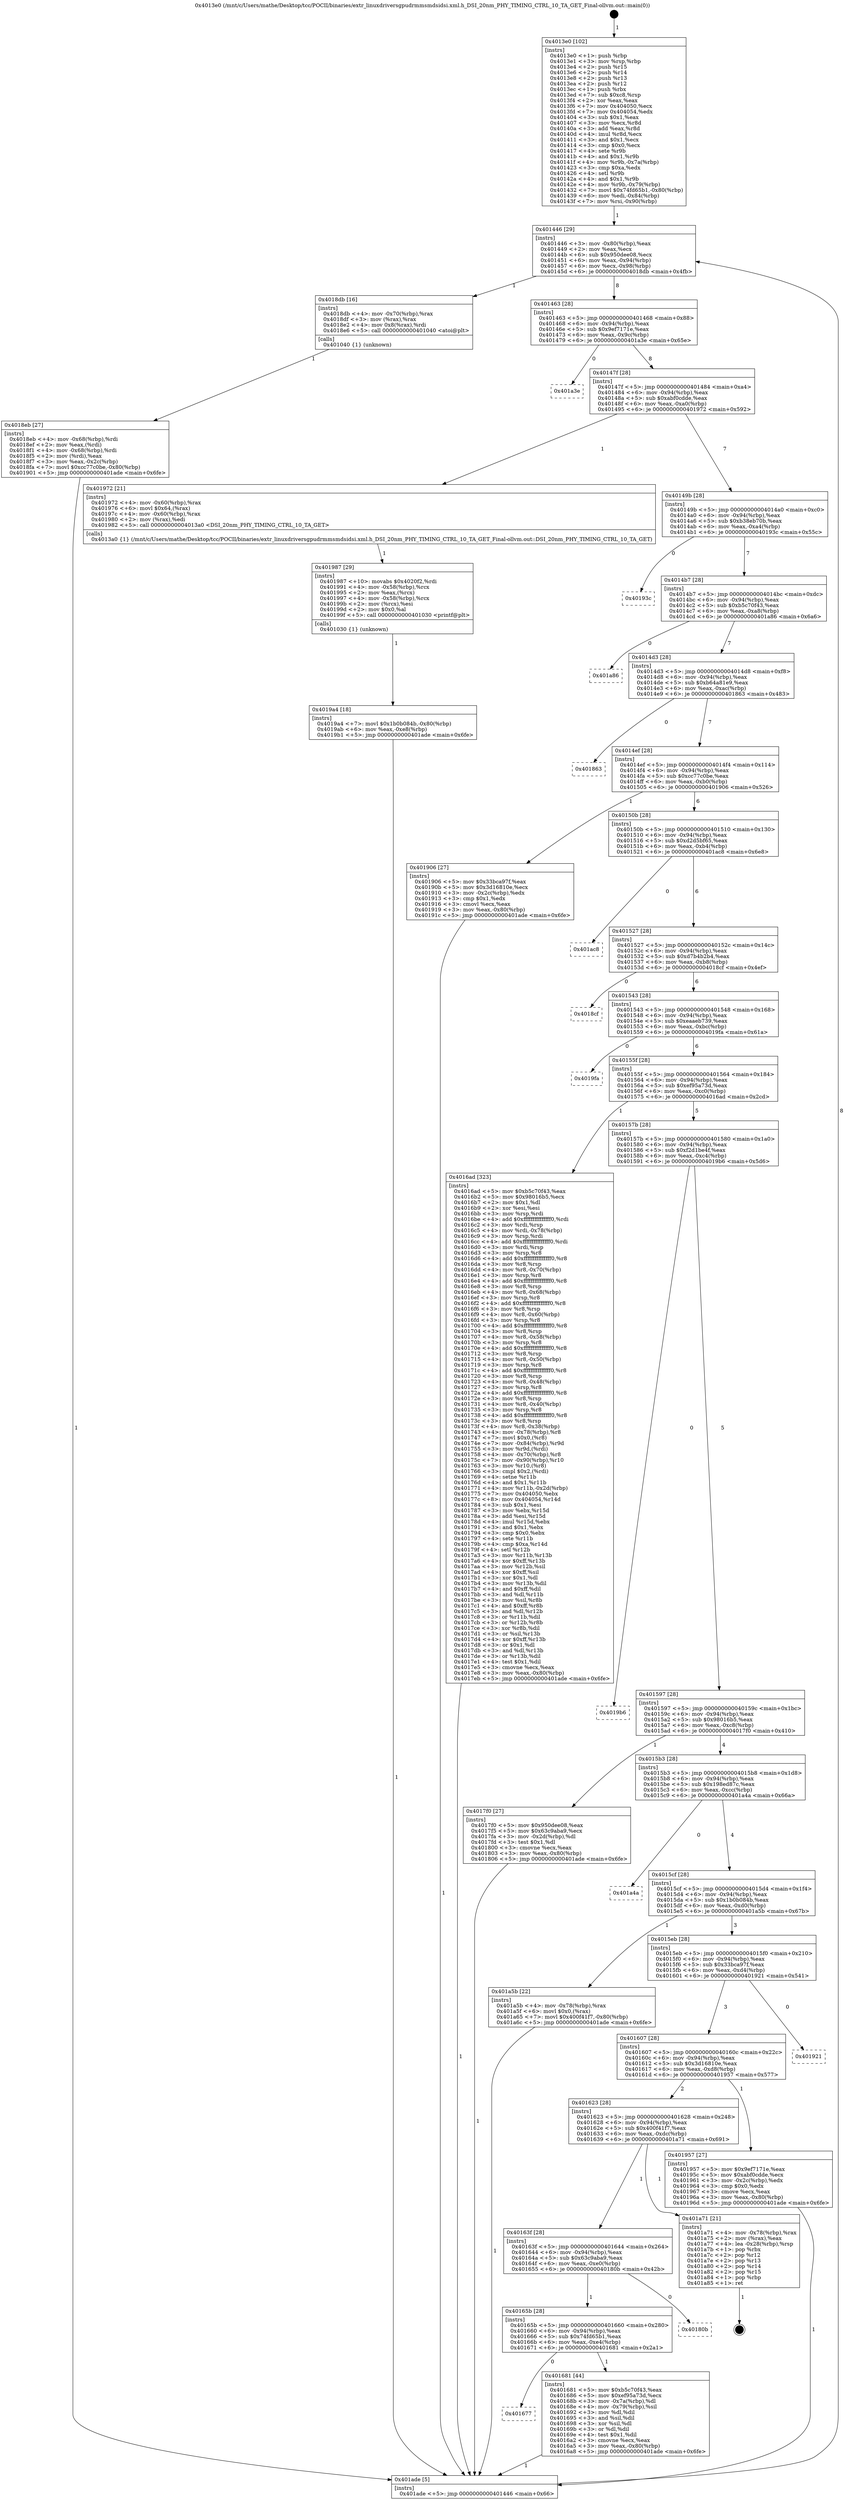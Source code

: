 digraph "0x4013e0" {
  label = "0x4013e0 (/mnt/c/Users/mathe/Desktop/tcc/POCII/binaries/extr_linuxdriversgpudrmmsmdsidsi.xml.h_DSI_20nm_PHY_TIMING_CTRL_10_TA_GET_Final-ollvm.out::main(0))"
  labelloc = "t"
  node[shape=record]

  Entry [label="",width=0.3,height=0.3,shape=circle,fillcolor=black,style=filled]
  "0x401446" [label="{
     0x401446 [29]\l
     | [instrs]\l
     &nbsp;&nbsp;0x401446 \<+3\>: mov -0x80(%rbp),%eax\l
     &nbsp;&nbsp;0x401449 \<+2\>: mov %eax,%ecx\l
     &nbsp;&nbsp;0x40144b \<+6\>: sub $0x950dee08,%ecx\l
     &nbsp;&nbsp;0x401451 \<+6\>: mov %eax,-0x94(%rbp)\l
     &nbsp;&nbsp;0x401457 \<+6\>: mov %ecx,-0x98(%rbp)\l
     &nbsp;&nbsp;0x40145d \<+6\>: je 00000000004018db \<main+0x4fb\>\l
  }"]
  "0x4018db" [label="{
     0x4018db [16]\l
     | [instrs]\l
     &nbsp;&nbsp;0x4018db \<+4\>: mov -0x70(%rbp),%rax\l
     &nbsp;&nbsp;0x4018df \<+3\>: mov (%rax),%rax\l
     &nbsp;&nbsp;0x4018e2 \<+4\>: mov 0x8(%rax),%rdi\l
     &nbsp;&nbsp;0x4018e6 \<+5\>: call 0000000000401040 \<atoi@plt\>\l
     | [calls]\l
     &nbsp;&nbsp;0x401040 \{1\} (unknown)\l
  }"]
  "0x401463" [label="{
     0x401463 [28]\l
     | [instrs]\l
     &nbsp;&nbsp;0x401463 \<+5\>: jmp 0000000000401468 \<main+0x88\>\l
     &nbsp;&nbsp;0x401468 \<+6\>: mov -0x94(%rbp),%eax\l
     &nbsp;&nbsp;0x40146e \<+5\>: sub $0x9ef7171e,%eax\l
     &nbsp;&nbsp;0x401473 \<+6\>: mov %eax,-0x9c(%rbp)\l
     &nbsp;&nbsp;0x401479 \<+6\>: je 0000000000401a3e \<main+0x65e\>\l
  }"]
  Exit [label="",width=0.3,height=0.3,shape=circle,fillcolor=black,style=filled,peripheries=2]
  "0x401a3e" [label="{
     0x401a3e\l
  }", style=dashed]
  "0x40147f" [label="{
     0x40147f [28]\l
     | [instrs]\l
     &nbsp;&nbsp;0x40147f \<+5\>: jmp 0000000000401484 \<main+0xa4\>\l
     &nbsp;&nbsp;0x401484 \<+6\>: mov -0x94(%rbp),%eax\l
     &nbsp;&nbsp;0x40148a \<+5\>: sub $0xabf0cdde,%eax\l
     &nbsp;&nbsp;0x40148f \<+6\>: mov %eax,-0xa0(%rbp)\l
     &nbsp;&nbsp;0x401495 \<+6\>: je 0000000000401972 \<main+0x592\>\l
  }"]
  "0x4019a4" [label="{
     0x4019a4 [18]\l
     | [instrs]\l
     &nbsp;&nbsp;0x4019a4 \<+7\>: movl $0x1b0b084b,-0x80(%rbp)\l
     &nbsp;&nbsp;0x4019ab \<+6\>: mov %eax,-0xe8(%rbp)\l
     &nbsp;&nbsp;0x4019b1 \<+5\>: jmp 0000000000401ade \<main+0x6fe\>\l
  }"]
  "0x401972" [label="{
     0x401972 [21]\l
     | [instrs]\l
     &nbsp;&nbsp;0x401972 \<+4\>: mov -0x60(%rbp),%rax\l
     &nbsp;&nbsp;0x401976 \<+6\>: movl $0x64,(%rax)\l
     &nbsp;&nbsp;0x40197c \<+4\>: mov -0x60(%rbp),%rax\l
     &nbsp;&nbsp;0x401980 \<+2\>: mov (%rax),%edi\l
     &nbsp;&nbsp;0x401982 \<+5\>: call 00000000004013a0 \<DSI_20nm_PHY_TIMING_CTRL_10_TA_GET\>\l
     | [calls]\l
     &nbsp;&nbsp;0x4013a0 \{1\} (/mnt/c/Users/mathe/Desktop/tcc/POCII/binaries/extr_linuxdriversgpudrmmsmdsidsi.xml.h_DSI_20nm_PHY_TIMING_CTRL_10_TA_GET_Final-ollvm.out::DSI_20nm_PHY_TIMING_CTRL_10_TA_GET)\l
  }"]
  "0x40149b" [label="{
     0x40149b [28]\l
     | [instrs]\l
     &nbsp;&nbsp;0x40149b \<+5\>: jmp 00000000004014a0 \<main+0xc0\>\l
     &nbsp;&nbsp;0x4014a0 \<+6\>: mov -0x94(%rbp),%eax\l
     &nbsp;&nbsp;0x4014a6 \<+5\>: sub $0xb38eb70b,%eax\l
     &nbsp;&nbsp;0x4014ab \<+6\>: mov %eax,-0xa4(%rbp)\l
     &nbsp;&nbsp;0x4014b1 \<+6\>: je 000000000040193c \<main+0x55c\>\l
  }"]
  "0x401987" [label="{
     0x401987 [29]\l
     | [instrs]\l
     &nbsp;&nbsp;0x401987 \<+10\>: movabs $0x4020f2,%rdi\l
     &nbsp;&nbsp;0x401991 \<+4\>: mov -0x58(%rbp),%rcx\l
     &nbsp;&nbsp;0x401995 \<+2\>: mov %eax,(%rcx)\l
     &nbsp;&nbsp;0x401997 \<+4\>: mov -0x58(%rbp),%rcx\l
     &nbsp;&nbsp;0x40199b \<+2\>: mov (%rcx),%esi\l
     &nbsp;&nbsp;0x40199d \<+2\>: mov $0x0,%al\l
     &nbsp;&nbsp;0x40199f \<+5\>: call 0000000000401030 \<printf@plt\>\l
     | [calls]\l
     &nbsp;&nbsp;0x401030 \{1\} (unknown)\l
  }"]
  "0x40193c" [label="{
     0x40193c\l
  }", style=dashed]
  "0x4014b7" [label="{
     0x4014b7 [28]\l
     | [instrs]\l
     &nbsp;&nbsp;0x4014b7 \<+5\>: jmp 00000000004014bc \<main+0xdc\>\l
     &nbsp;&nbsp;0x4014bc \<+6\>: mov -0x94(%rbp),%eax\l
     &nbsp;&nbsp;0x4014c2 \<+5\>: sub $0xb5c70f43,%eax\l
     &nbsp;&nbsp;0x4014c7 \<+6\>: mov %eax,-0xa8(%rbp)\l
     &nbsp;&nbsp;0x4014cd \<+6\>: je 0000000000401a86 \<main+0x6a6\>\l
  }"]
  "0x4018eb" [label="{
     0x4018eb [27]\l
     | [instrs]\l
     &nbsp;&nbsp;0x4018eb \<+4\>: mov -0x68(%rbp),%rdi\l
     &nbsp;&nbsp;0x4018ef \<+2\>: mov %eax,(%rdi)\l
     &nbsp;&nbsp;0x4018f1 \<+4\>: mov -0x68(%rbp),%rdi\l
     &nbsp;&nbsp;0x4018f5 \<+2\>: mov (%rdi),%eax\l
     &nbsp;&nbsp;0x4018f7 \<+3\>: mov %eax,-0x2c(%rbp)\l
     &nbsp;&nbsp;0x4018fa \<+7\>: movl $0xcc77c0be,-0x80(%rbp)\l
     &nbsp;&nbsp;0x401901 \<+5\>: jmp 0000000000401ade \<main+0x6fe\>\l
  }"]
  "0x401a86" [label="{
     0x401a86\l
  }", style=dashed]
  "0x4014d3" [label="{
     0x4014d3 [28]\l
     | [instrs]\l
     &nbsp;&nbsp;0x4014d3 \<+5\>: jmp 00000000004014d8 \<main+0xf8\>\l
     &nbsp;&nbsp;0x4014d8 \<+6\>: mov -0x94(%rbp),%eax\l
     &nbsp;&nbsp;0x4014de \<+5\>: sub $0xb64a81e9,%eax\l
     &nbsp;&nbsp;0x4014e3 \<+6\>: mov %eax,-0xac(%rbp)\l
     &nbsp;&nbsp;0x4014e9 \<+6\>: je 0000000000401863 \<main+0x483\>\l
  }"]
  "0x4013e0" [label="{
     0x4013e0 [102]\l
     | [instrs]\l
     &nbsp;&nbsp;0x4013e0 \<+1\>: push %rbp\l
     &nbsp;&nbsp;0x4013e1 \<+3\>: mov %rsp,%rbp\l
     &nbsp;&nbsp;0x4013e4 \<+2\>: push %r15\l
     &nbsp;&nbsp;0x4013e6 \<+2\>: push %r14\l
     &nbsp;&nbsp;0x4013e8 \<+2\>: push %r13\l
     &nbsp;&nbsp;0x4013ea \<+2\>: push %r12\l
     &nbsp;&nbsp;0x4013ec \<+1\>: push %rbx\l
     &nbsp;&nbsp;0x4013ed \<+7\>: sub $0xc8,%rsp\l
     &nbsp;&nbsp;0x4013f4 \<+2\>: xor %eax,%eax\l
     &nbsp;&nbsp;0x4013f6 \<+7\>: mov 0x404050,%ecx\l
     &nbsp;&nbsp;0x4013fd \<+7\>: mov 0x404054,%edx\l
     &nbsp;&nbsp;0x401404 \<+3\>: sub $0x1,%eax\l
     &nbsp;&nbsp;0x401407 \<+3\>: mov %ecx,%r8d\l
     &nbsp;&nbsp;0x40140a \<+3\>: add %eax,%r8d\l
     &nbsp;&nbsp;0x40140d \<+4\>: imul %r8d,%ecx\l
     &nbsp;&nbsp;0x401411 \<+3\>: and $0x1,%ecx\l
     &nbsp;&nbsp;0x401414 \<+3\>: cmp $0x0,%ecx\l
     &nbsp;&nbsp;0x401417 \<+4\>: sete %r9b\l
     &nbsp;&nbsp;0x40141b \<+4\>: and $0x1,%r9b\l
     &nbsp;&nbsp;0x40141f \<+4\>: mov %r9b,-0x7a(%rbp)\l
     &nbsp;&nbsp;0x401423 \<+3\>: cmp $0xa,%edx\l
     &nbsp;&nbsp;0x401426 \<+4\>: setl %r9b\l
     &nbsp;&nbsp;0x40142a \<+4\>: and $0x1,%r9b\l
     &nbsp;&nbsp;0x40142e \<+4\>: mov %r9b,-0x79(%rbp)\l
     &nbsp;&nbsp;0x401432 \<+7\>: movl $0x74fd65b1,-0x80(%rbp)\l
     &nbsp;&nbsp;0x401439 \<+6\>: mov %edi,-0x84(%rbp)\l
     &nbsp;&nbsp;0x40143f \<+7\>: mov %rsi,-0x90(%rbp)\l
  }"]
  "0x401863" [label="{
     0x401863\l
  }", style=dashed]
  "0x4014ef" [label="{
     0x4014ef [28]\l
     | [instrs]\l
     &nbsp;&nbsp;0x4014ef \<+5\>: jmp 00000000004014f4 \<main+0x114\>\l
     &nbsp;&nbsp;0x4014f4 \<+6\>: mov -0x94(%rbp),%eax\l
     &nbsp;&nbsp;0x4014fa \<+5\>: sub $0xcc77c0be,%eax\l
     &nbsp;&nbsp;0x4014ff \<+6\>: mov %eax,-0xb0(%rbp)\l
     &nbsp;&nbsp;0x401505 \<+6\>: je 0000000000401906 \<main+0x526\>\l
  }"]
  "0x401ade" [label="{
     0x401ade [5]\l
     | [instrs]\l
     &nbsp;&nbsp;0x401ade \<+5\>: jmp 0000000000401446 \<main+0x66\>\l
  }"]
  "0x401906" [label="{
     0x401906 [27]\l
     | [instrs]\l
     &nbsp;&nbsp;0x401906 \<+5\>: mov $0x33bca97f,%eax\l
     &nbsp;&nbsp;0x40190b \<+5\>: mov $0x3d16810e,%ecx\l
     &nbsp;&nbsp;0x401910 \<+3\>: mov -0x2c(%rbp),%edx\l
     &nbsp;&nbsp;0x401913 \<+3\>: cmp $0x1,%edx\l
     &nbsp;&nbsp;0x401916 \<+3\>: cmovl %ecx,%eax\l
     &nbsp;&nbsp;0x401919 \<+3\>: mov %eax,-0x80(%rbp)\l
     &nbsp;&nbsp;0x40191c \<+5\>: jmp 0000000000401ade \<main+0x6fe\>\l
  }"]
  "0x40150b" [label="{
     0x40150b [28]\l
     | [instrs]\l
     &nbsp;&nbsp;0x40150b \<+5\>: jmp 0000000000401510 \<main+0x130\>\l
     &nbsp;&nbsp;0x401510 \<+6\>: mov -0x94(%rbp),%eax\l
     &nbsp;&nbsp;0x401516 \<+5\>: sub $0xd2d5bf65,%eax\l
     &nbsp;&nbsp;0x40151b \<+6\>: mov %eax,-0xb4(%rbp)\l
     &nbsp;&nbsp;0x401521 \<+6\>: je 0000000000401ac8 \<main+0x6e8\>\l
  }"]
  "0x401677" [label="{
     0x401677\l
  }", style=dashed]
  "0x401ac8" [label="{
     0x401ac8\l
  }", style=dashed]
  "0x401527" [label="{
     0x401527 [28]\l
     | [instrs]\l
     &nbsp;&nbsp;0x401527 \<+5\>: jmp 000000000040152c \<main+0x14c\>\l
     &nbsp;&nbsp;0x40152c \<+6\>: mov -0x94(%rbp),%eax\l
     &nbsp;&nbsp;0x401532 \<+5\>: sub $0xd7b4b2b4,%eax\l
     &nbsp;&nbsp;0x401537 \<+6\>: mov %eax,-0xb8(%rbp)\l
     &nbsp;&nbsp;0x40153d \<+6\>: je 00000000004018cf \<main+0x4ef\>\l
  }"]
  "0x401681" [label="{
     0x401681 [44]\l
     | [instrs]\l
     &nbsp;&nbsp;0x401681 \<+5\>: mov $0xb5c70f43,%eax\l
     &nbsp;&nbsp;0x401686 \<+5\>: mov $0xef95a73d,%ecx\l
     &nbsp;&nbsp;0x40168b \<+3\>: mov -0x7a(%rbp),%dl\l
     &nbsp;&nbsp;0x40168e \<+4\>: mov -0x79(%rbp),%sil\l
     &nbsp;&nbsp;0x401692 \<+3\>: mov %dl,%dil\l
     &nbsp;&nbsp;0x401695 \<+3\>: and %sil,%dil\l
     &nbsp;&nbsp;0x401698 \<+3\>: xor %sil,%dl\l
     &nbsp;&nbsp;0x40169b \<+3\>: or %dl,%dil\l
     &nbsp;&nbsp;0x40169e \<+4\>: test $0x1,%dil\l
     &nbsp;&nbsp;0x4016a2 \<+3\>: cmovne %ecx,%eax\l
     &nbsp;&nbsp;0x4016a5 \<+3\>: mov %eax,-0x80(%rbp)\l
     &nbsp;&nbsp;0x4016a8 \<+5\>: jmp 0000000000401ade \<main+0x6fe\>\l
  }"]
  "0x4018cf" [label="{
     0x4018cf\l
  }", style=dashed]
  "0x401543" [label="{
     0x401543 [28]\l
     | [instrs]\l
     &nbsp;&nbsp;0x401543 \<+5\>: jmp 0000000000401548 \<main+0x168\>\l
     &nbsp;&nbsp;0x401548 \<+6\>: mov -0x94(%rbp),%eax\l
     &nbsp;&nbsp;0x40154e \<+5\>: sub $0xeaaeb739,%eax\l
     &nbsp;&nbsp;0x401553 \<+6\>: mov %eax,-0xbc(%rbp)\l
     &nbsp;&nbsp;0x401559 \<+6\>: je 00000000004019fa \<main+0x61a\>\l
  }"]
  "0x40165b" [label="{
     0x40165b [28]\l
     | [instrs]\l
     &nbsp;&nbsp;0x40165b \<+5\>: jmp 0000000000401660 \<main+0x280\>\l
     &nbsp;&nbsp;0x401660 \<+6\>: mov -0x94(%rbp),%eax\l
     &nbsp;&nbsp;0x401666 \<+5\>: sub $0x74fd65b1,%eax\l
     &nbsp;&nbsp;0x40166b \<+6\>: mov %eax,-0xe4(%rbp)\l
     &nbsp;&nbsp;0x401671 \<+6\>: je 0000000000401681 \<main+0x2a1\>\l
  }"]
  "0x4019fa" [label="{
     0x4019fa\l
  }", style=dashed]
  "0x40155f" [label="{
     0x40155f [28]\l
     | [instrs]\l
     &nbsp;&nbsp;0x40155f \<+5\>: jmp 0000000000401564 \<main+0x184\>\l
     &nbsp;&nbsp;0x401564 \<+6\>: mov -0x94(%rbp),%eax\l
     &nbsp;&nbsp;0x40156a \<+5\>: sub $0xef95a73d,%eax\l
     &nbsp;&nbsp;0x40156f \<+6\>: mov %eax,-0xc0(%rbp)\l
     &nbsp;&nbsp;0x401575 \<+6\>: je 00000000004016ad \<main+0x2cd\>\l
  }"]
  "0x40180b" [label="{
     0x40180b\l
  }", style=dashed]
  "0x4016ad" [label="{
     0x4016ad [323]\l
     | [instrs]\l
     &nbsp;&nbsp;0x4016ad \<+5\>: mov $0xb5c70f43,%eax\l
     &nbsp;&nbsp;0x4016b2 \<+5\>: mov $0x98016b5,%ecx\l
     &nbsp;&nbsp;0x4016b7 \<+2\>: mov $0x1,%dl\l
     &nbsp;&nbsp;0x4016b9 \<+2\>: xor %esi,%esi\l
     &nbsp;&nbsp;0x4016bb \<+3\>: mov %rsp,%rdi\l
     &nbsp;&nbsp;0x4016be \<+4\>: add $0xfffffffffffffff0,%rdi\l
     &nbsp;&nbsp;0x4016c2 \<+3\>: mov %rdi,%rsp\l
     &nbsp;&nbsp;0x4016c5 \<+4\>: mov %rdi,-0x78(%rbp)\l
     &nbsp;&nbsp;0x4016c9 \<+3\>: mov %rsp,%rdi\l
     &nbsp;&nbsp;0x4016cc \<+4\>: add $0xfffffffffffffff0,%rdi\l
     &nbsp;&nbsp;0x4016d0 \<+3\>: mov %rdi,%rsp\l
     &nbsp;&nbsp;0x4016d3 \<+3\>: mov %rsp,%r8\l
     &nbsp;&nbsp;0x4016d6 \<+4\>: add $0xfffffffffffffff0,%r8\l
     &nbsp;&nbsp;0x4016da \<+3\>: mov %r8,%rsp\l
     &nbsp;&nbsp;0x4016dd \<+4\>: mov %r8,-0x70(%rbp)\l
     &nbsp;&nbsp;0x4016e1 \<+3\>: mov %rsp,%r8\l
     &nbsp;&nbsp;0x4016e4 \<+4\>: add $0xfffffffffffffff0,%r8\l
     &nbsp;&nbsp;0x4016e8 \<+3\>: mov %r8,%rsp\l
     &nbsp;&nbsp;0x4016eb \<+4\>: mov %r8,-0x68(%rbp)\l
     &nbsp;&nbsp;0x4016ef \<+3\>: mov %rsp,%r8\l
     &nbsp;&nbsp;0x4016f2 \<+4\>: add $0xfffffffffffffff0,%r8\l
     &nbsp;&nbsp;0x4016f6 \<+3\>: mov %r8,%rsp\l
     &nbsp;&nbsp;0x4016f9 \<+4\>: mov %r8,-0x60(%rbp)\l
     &nbsp;&nbsp;0x4016fd \<+3\>: mov %rsp,%r8\l
     &nbsp;&nbsp;0x401700 \<+4\>: add $0xfffffffffffffff0,%r8\l
     &nbsp;&nbsp;0x401704 \<+3\>: mov %r8,%rsp\l
     &nbsp;&nbsp;0x401707 \<+4\>: mov %r8,-0x58(%rbp)\l
     &nbsp;&nbsp;0x40170b \<+3\>: mov %rsp,%r8\l
     &nbsp;&nbsp;0x40170e \<+4\>: add $0xfffffffffffffff0,%r8\l
     &nbsp;&nbsp;0x401712 \<+3\>: mov %r8,%rsp\l
     &nbsp;&nbsp;0x401715 \<+4\>: mov %r8,-0x50(%rbp)\l
     &nbsp;&nbsp;0x401719 \<+3\>: mov %rsp,%r8\l
     &nbsp;&nbsp;0x40171c \<+4\>: add $0xfffffffffffffff0,%r8\l
     &nbsp;&nbsp;0x401720 \<+3\>: mov %r8,%rsp\l
     &nbsp;&nbsp;0x401723 \<+4\>: mov %r8,-0x48(%rbp)\l
     &nbsp;&nbsp;0x401727 \<+3\>: mov %rsp,%r8\l
     &nbsp;&nbsp;0x40172a \<+4\>: add $0xfffffffffffffff0,%r8\l
     &nbsp;&nbsp;0x40172e \<+3\>: mov %r8,%rsp\l
     &nbsp;&nbsp;0x401731 \<+4\>: mov %r8,-0x40(%rbp)\l
     &nbsp;&nbsp;0x401735 \<+3\>: mov %rsp,%r8\l
     &nbsp;&nbsp;0x401738 \<+4\>: add $0xfffffffffffffff0,%r8\l
     &nbsp;&nbsp;0x40173c \<+3\>: mov %r8,%rsp\l
     &nbsp;&nbsp;0x40173f \<+4\>: mov %r8,-0x38(%rbp)\l
     &nbsp;&nbsp;0x401743 \<+4\>: mov -0x78(%rbp),%r8\l
     &nbsp;&nbsp;0x401747 \<+7\>: movl $0x0,(%r8)\l
     &nbsp;&nbsp;0x40174e \<+7\>: mov -0x84(%rbp),%r9d\l
     &nbsp;&nbsp;0x401755 \<+3\>: mov %r9d,(%rdi)\l
     &nbsp;&nbsp;0x401758 \<+4\>: mov -0x70(%rbp),%r8\l
     &nbsp;&nbsp;0x40175c \<+7\>: mov -0x90(%rbp),%r10\l
     &nbsp;&nbsp;0x401763 \<+3\>: mov %r10,(%r8)\l
     &nbsp;&nbsp;0x401766 \<+3\>: cmpl $0x2,(%rdi)\l
     &nbsp;&nbsp;0x401769 \<+4\>: setne %r11b\l
     &nbsp;&nbsp;0x40176d \<+4\>: and $0x1,%r11b\l
     &nbsp;&nbsp;0x401771 \<+4\>: mov %r11b,-0x2d(%rbp)\l
     &nbsp;&nbsp;0x401775 \<+7\>: mov 0x404050,%ebx\l
     &nbsp;&nbsp;0x40177c \<+8\>: mov 0x404054,%r14d\l
     &nbsp;&nbsp;0x401784 \<+3\>: sub $0x1,%esi\l
     &nbsp;&nbsp;0x401787 \<+3\>: mov %ebx,%r15d\l
     &nbsp;&nbsp;0x40178a \<+3\>: add %esi,%r15d\l
     &nbsp;&nbsp;0x40178d \<+4\>: imul %r15d,%ebx\l
     &nbsp;&nbsp;0x401791 \<+3\>: and $0x1,%ebx\l
     &nbsp;&nbsp;0x401794 \<+3\>: cmp $0x0,%ebx\l
     &nbsp;&nbsp;0x401797 \<+4\>: sete %r11b\l
     &nbsp;&nbsp;0x40179b \<+4\>: cmp $0xa,%r14d\l
     &nbsp;&nbsp;0x40179f \<+4\>: setl %r12b\l
     &nbsp;&nbsp;0x4017a3 \<+3\>: mov %r11b,%r13b\l
     &nbsp;&nbsp;0x4017a6 \<+4\>: xor $0xff,%r13b\l
     &nbsp;&nbsp;0x4017aa \<+3\>: mov %r12b,%sil\l
     &nbsp;&nbsp;0x4017ad \<+4\>: xor $0xff,%sil\l
     &nbsp;&nbsp;0x4017b1 \<+3\>: xor $0x1,%dl\l
     &nbsp;&nbsp;0x4017b4 \<+3\>: mov %r13b,%dil\l
     &nbsp;&nbsp;0x4017b7 \<+4\>: and $0xff,%dil\l
     &nbsp;&nbsp;0x4017bb \<+3\>: and %dl,%r11b\l
     &nbsp;&nbsp;0x4017be \<+3\>: mov %sil,%r8b\l
     &nbsp;&nbsp;0x4017c1 \<+4\>: and $0xff,%r8b\l
     &nbsp;&nbsp;0x4017c5 \<+3\>: and %dl,%r12b\l
     &nbsp;&nbsp;0x4017c8 \<+3\>: or %r11b,%dil\l
     &nbsp;&nbsp;0x4017cb \<+3\>: or %r12b,%r8b\l
     &nbsp;&nbsp;0x4017ce \<+3\>: xor %r8b,%dil\l
     &nbsp;&nbsp;0x4017d1 \<+3\>: or %sil,%r13b\l
     &nbsp;&nbsp;0x4017d4 \<+4\>: xor $0xff,%r13b\l
     &nbsp;&nbsp;0x4017d8 \<+3\>: or $0x1,%dl\l
     &nbsp;&nbsp;0x4017db \<+3\>: and %dl,%r13b\l
     &nbsp;&nbsp;0x4017de \<+3\>: or %r13b,%dil\l
     &nbsp;&nbsp;0x4017e1 \<+4\>: test $0x1,%dil\l
     &nbsp;&nbsp;0x4017e5 \<+3\>: cmovne %ecx,%eax\l
     &nbsp;&nbsp;0x4017e8 \<+3\>: mov %eax,-0x80(%rbp)\l
     &nbsp;&nbsp;0x4017eb \<+5\>: jmp 0000000000401ade \<main+0x6fe\>\l
  }"]
  "0x40157b" [label="{
     0x40157b [28]\l
     | [instrs]\l
     &nbsp;&nbsp;0x40157b \<+5\>: jmp 0000000000401580 \<main+0x1a0\>\l
     &nbsp;&nbsp;0x401580 \<+6\>: mov -0x94(%rbp),%eax\l
     &nbsp;&nbsp;0x401586 \<+5\>: sub $0xf2d1be4f,%eax\l
     &nbsp;&nbsp;0x40158b \<+6\>: mov %eax,-0xc4(%rbp)\l
     &nbsp;&nbsp;0x401591 \<+6\>: je 00000000004019b6 \<main+0x5d6\>\l
  }"]
  "0x40163f" [label="{
     0x40163f [28]\l
     | [instrs]\l
     &nbsp;&nbsp;0x40163f \<+5\>: jmp 0000000000401644 \<main+0x264\>\l
     &nbsp;&nbsp;0x401644 \<+6\>: mov -0x94(%rbp),%eax\l
     &nbsp;&nbsp;0x40164a \<+5\>: sub $0x63c9aba9,%eax\l
     &nbsp;&nbsp;0x40164f \<+6\>: mov %eax,-0xe0(%rbp)\l
     &nbsp;&nbsp;0x401655 \<+6\>: je 000000000040180b \<main+0x42b\>\l
  }"]
  "0x4019b6" [label="{
     0x4019b6\l
  }", style=dashed]
  "0x401597" [label="{
     0x401597 [28]\l
     | [instrs]\l
     &nbsp;&nbsp;0x401597 \<+5\>: jmp 000000000040159c \<main+0x1bc\>\l
     &nbsp;&nbsp;0x40159c \<+6\>: mov -0x94(%rbp),%eax\l
     &nbsp;&nbsp;0x4015a2 \<+5\>: sub $0x98016b5,%eax\l
     &nbsp;&nbsp;0x4015a7 \<+6\>: mov %eax,-0xc8(%rbp)\l
     &nbsp;&nbsp;0x4015ad \<+6\>: je 00000000004017f0 \<main+0x410\>\l
  }"]
  "0x401a71" [label="{
     0x401a71 [21]\l
     | [instrs]\l
     &nbsp;&nbsp;0x401a71 \<+4\>: mov -0x78(%rbp),%rax\l
     &nbsp;&nbsp;0x401a75 \<+2\>: mov (%rax),%eax\l
     &nbsp;&nbsp;0x401a77 \<+4\>: lea -0x28(%rbp),%rsp\l
     &nbsp;&nbsp;0x401a7b \<+1\>: pop %rbx\l
     &nbsp;&nbsp;0x401a7c \<+2\>: pop %r12\l
     &nbsp;&nbsp;0x401a7e \<+2\>: pop %r13\l
     &nbsp;&nbsp;0x401a80 \<+2\>: pop %r14\l
     &nbsp;&nbsp;0x401a82 \<+2\>: pop %r15\l
     &nbsp;&nbsp;0x401a84 \<+1\>: pop %rbp\l
     &nbsp;&nbsp;0x401a85 \<+1\>: ret\l
  }"]
  "0x4017f0" [label="{
     0x4017f0 [27]\l
     | [instrs]\l
     &nbsp;&nbsp;0x4017f0 \<+5\>: mov $0x950dee08,%eax\l
     &nbsp;&nbsp;0x4017f5 \<+5\>: mov $0x63c9aba9,%ecx\l
     &nbsp;&nbsp;0x4017fa \<+3\>: mov -0x2d(%rbp),%dl\l
     &nbsp;&nbsp;0x4017fd \<+3\>: test $0x1,%dl\l
     &nbsp;&nbsp;0x401800 \<+3\>: cmovne %ecx,%eax\l
     &nbsp;&nbsp;0x401803 \<+3\>: mov %eax,-0x80(%rbp)\l
     &nbsp;&nbsp;0x401806 \<+5\>: jmp 0000000000401ade \<main+0x6fe\>\l
  }"]
  "0x4015b3" [label="{
     0x4015b3 [28]\l
     | [instrs]\l
     &nbsp;&nbsp;0x4015b3 \<+5\>: jmp 00000000004015b8 \<main+0x1d8\>\l
     &nbsp;&nbsp;0x4015b8 \<+6\>: mov -0x94(%rbp),%eax\l
     &nbsp;&nbsp;0x4015be \<+5\>: sub $0x198ed87c,%eax\l
     &nbsp;&nbsp;0x4015c3 \<+6\>: mov %eax,-0xcc(%rbp)\l
     &nbsp;&nbsp;0x4015c9 \<+6\>: je 0000000000401a4a \<main+0x66a\>\l
  }"]
  "0x401623" [label="{
     0x401623 [28]\l
     | [instrs]\l
     &nbsp;&nbsp;0x401623 \<+5\>: jmp 0000000000401628 \<main+0x248\>\l
     &nbsp;&nbsp;0x401628 \<+6\>: mov -0x94(%rbp),%eax\l
     &nbsp;&nbsp;0x40162e \<+5\>: sub $0x400f41f7,%eax\l
     &nbsp;&nbsp;0x401633 \<+6\>: mov %eax,-0xdc(%rbp)\l
     &nbsp;&nbsp;0x401639 \<+6\>: je 0000000000401a71 \<main+0x691\>\l
  }"]
  "0x401a4a" [label="{
     0x401a4a\l
  }", style=dashed]
  "0x4015cf" [label="{
     0x4015cf [28]\l
     | [instrs]\l
     &nbsp;&nbsp;0x4015cf \<+5\>: jmp 00000000004015d4 \<main+0x1f4\>\l
     &nbsp;&nbsp;0x4015d4 \<+6\>: mov -0x94(%rbp),%eax\l
     &nbsp;&nbsp;0x4015da \<+5\>: sub $0x1b0b084b,%eax\l
     &nbsp;&nbsp;0x4015df \<+6\>: mov %eax,-0xd0(%rbp)\l
     &nbsp;&nbsp;0x4015e5 \<+6\>: je 0000000000401a5b \<main+0x67b\>\l
  }"]
  "0x401957" [label="{
     0x401957 [27]\l
     | [instrs]\l
     &nbsp;&nbsp;0x401957 \<+5\>: mov $0x9ef7171e,%eax\l
     &nbsp;&nbsp;0x40195c \<+5\>: mov $0xabf0cdde,%ecx\l
     &nbsp;&nbsp;0x401961 \<+3\>: mov -0x2c(%rbp),%edx\l
     &nbsp;&nbsp;0x401964 \<+3\>: cmp $0x0,%edx\l
     &nbsp;&nbsp;0x401967 \<+3\>: cmove %ecx,%eax\l
     &nbsp;&nbsp;0x40196a \<+3\>: mov %eax,-0x80(%rbp)\l
     &nbsp;&nbsp;0x40196d \<+5\>: jmp 0000000000401ade \<main+0x6fe\>\l
  }"]
  "0x401a5b" [label="{
     0x401a5b [22]\l
     | [instrs]\l
     &nbsp;&nbsp;0x401a5b \<+4\>: mov -0x78(%rbp),%rax\l
     &nbsp;&nbsp;0x401a5f \<+6\>: movl $0x0,(%rax)\l
     &nbsp;&nbsp;0x401a65 \<+7\>: movl $0x400f41f7,-0x80(%rbp)\l
     &nbsp;&nbsp;0x401a6c \<+5\>: jmp 0000000000401ade \<main+0x6fe\>\l
  }"]
  "0x4015eb" [label="{
     0x4015eb [28]\l
     | [instrs]\l
     &nbsp;&nbsp;0x4015eb \<+5\>: jmp 00000000004015f0 \<main+0x210\>\l
     &nbsp;&nbsp;0x4015f0 \<+6\>: mov -0x94(%rbp),%eax\l
     &nbsp;&nbsp;0x4015f6 \<+5\>: sub $0x33bca97f,%eax\l
     &nbsp;&nbsp;0x4015fb \<+6\>: mov %eax,-0xd4(%rbp)\l
     &nbsp;&nbsp;0x401601 \<+6\>: je 0000000000401921 \<main+0x541\>\l
  }"]
  "0x401607" [label="{
     0x401607 [28]\l
     | [instrs]\l
     &nbsp;&nbsp;0x401607 \<+5\>: jmp 000000000040160c \<main+0x22c\>\l
     &nbsp;&nbsp;0x40160c \<+6\>: mov -0x94(%rbp),%eax\l
     &nbsp;&nbsp;0x401612 \<+5\>: sub $0x3d16810e,%eax\l
     &nbsp;&nbsp;0x401617 \<+6\>: mov %eax,-0xd8(%rbp)\l
     &nbsp;&nbsp;0x40161d \<+6\>: je 0000000000401957 \<main+0x577\>\l
  }"]
  "0x401921" [label="{
     0x401921\l
  }", style=dashed]
  Entry -> "0x4013e0" [label=" 1"]
  "0x401446" -> "0x4018db" [label=" 1"]
  "0x401446" -> "0x401463" [label=" 8"]
  "0x401a71" -> Exit [label=" 1"]
  "0x401463" -> "0x401a3e" [label=" 0"]
  "0x401463" -> "0x40147f" [label=" 8"]
  "0x401a5b" -> "0x401ade" [label=" 1"]
  "0x40147f" -> "0x401972" [label=" 1"]
  "0x40147f" -> "0x40149b" [label=" 7"]
  "0x4019a4" -> "0x401ade" [label=" 1"]
  "0x40149b" -> "0x40193c" [label=" 0"]
  "0x40149b" -> "0x4014b7" [label=" 7"]
  "0x401987" -> "0x4019a4" [label=" 1"]
  "0x4014b7" -> "0x401a86" [label=" 0"]
  "0x4014b7" -> "0x4014d3" [label=" 7"]
  "0x401972" -> "0x401987" [label=" 1"]
  "0x4014d3" -> "0x401863" [label=" 0"]
  "0x4014d3" -> "0x4014ef" [label=" 7"]
  "0x401906" -> "0x401ade" [label=" 1"]
  "0x4014ef" -> "0x401906" [label=" 1"]
  "0x4014ef" -> "0x40150b" [label=" 6"]
  "0x4018eb" -> "0x401ade" [label=" 1"]
  "0x40150b" -> "0x401ac8" [label=" 0"]
  "0x40150b" -> "0x401527" [label=" 6"]
  "0x4018db" -> "0x4018eb" [label=" 1"]
  "0x401527" -> "0x4018cf" [label=" 0"]
  "0x401527" -> "0x401543" [label=" 6"]
  "0x4017f0" -> "0x401ade" [label=" 1"]
  "0x401543" -> "0x4019fa" [label=" 0"]
  "0x401543" -> "0x40155f" [label=" 6"]
  "0x401957" -> "0x401ade" [label=" 1"]
  "0x40155f" -> "0x4016ad" [label=" 1"]
  "0x40155f" -> "0x40157b" [label=" 5"]
  "0x401ade" -> "0x401446" [label=" 8"]
  "0x40157b" -> "0x4019b6" [label=" 0"]
  "0x40157b" -> "0x401597" [label=" 5"]
  "0x401681" -> "0x401ade" [label=" 1"]
  "0x401597" -> "0x4017f0" [label=" 1"]
  "0x401597" -> "0x4015b3" [label=" 4"]
  "0x40165b" -> "0x401677" [label=" 0"]
  "0x4015b3" -> "0x401a4a" [label=" 0"]
  "0x4015b3" -> "0x4015cf" [label=" 4"]
  "0x4016ad" -> "0x401ade" [label=" 1"]
  "0x4015cf" -> "0x401a5b" [label=" 1"]
  "0x4015cf" -> "0x4015eb" [label=" 3"]
  "0x40163f" -> "0x40165b" [label=" 1"]
  "0x4015eb" -> "0x401921" [label=" 0"]
  "0x4015eb" -> "0x401607" [label=" 3"]
  "0x40163f" -> "0x40180b" [label=" 0"]
  "0x401607" -> "0x401957" [label=" 1"]
  "0x401607" -> "0x401623" [label=" 2"]
  "0x40165b" -> "0x401681" [label=" 1"]
  "0x401623" -> "0x401a71" [label=" 1"]
  "0x401623" -> "0x40163f" [label=" 1"]
  "0x4013e0" -> "0x401446" [label=" 1"]
}
